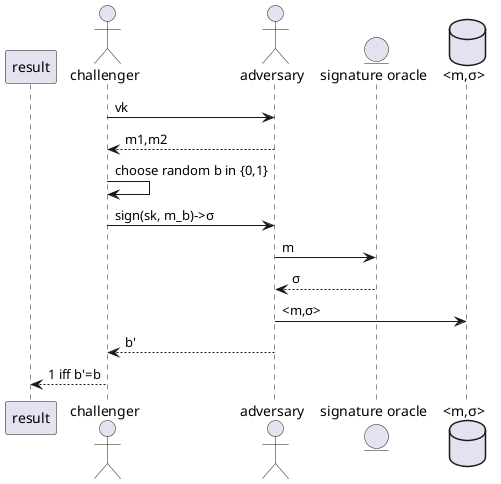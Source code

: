 @startuml
participant result
actor challenger
actor adversary
entity "signature oracle"
database "<m,σ>"

challenger -> adversary : vk

challenger <-- adversary : m1,m2

challenger -> challenger : choose random b in {0,1}

challenger -> adversary : sign(sk, m_b)->σ

adversary -> "signature oracle" : m
adversary <-- "signature oracle" : σ

adversary -> "<m,σ>" : <m,σ>

challenger <-- adversary : b'
result <-- challenger : 1 iff b'=b
@enduml
